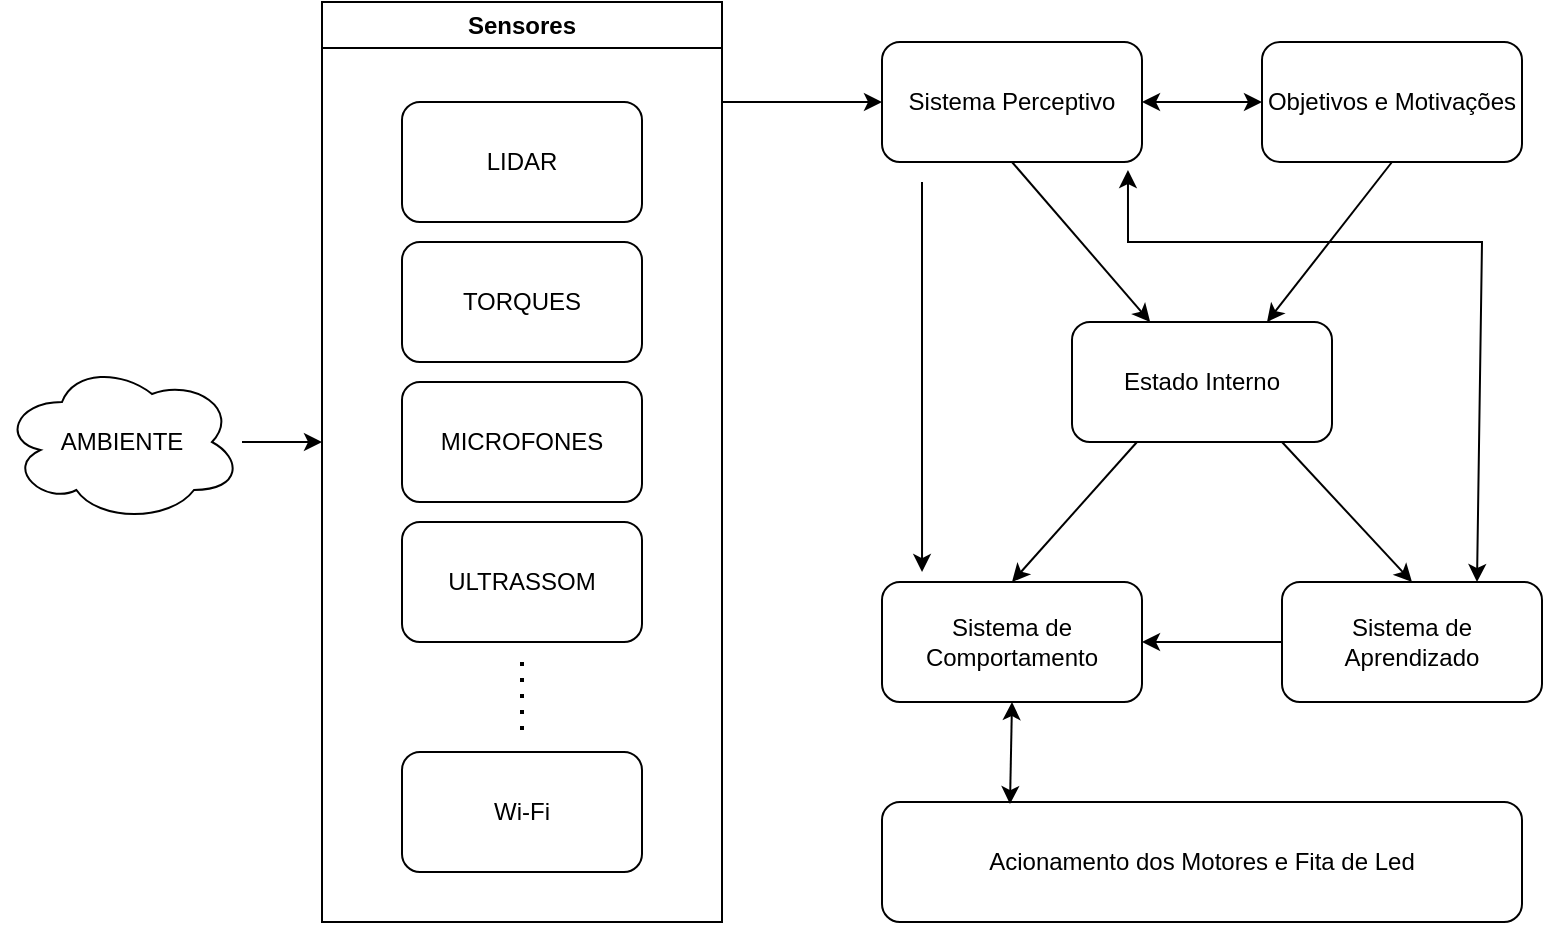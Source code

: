 <mxfile version="20.7.4" type="device"><diagram id="p2LZQytoz2YNKhlYwF4L" name="Página-1"><mxGraphModel dx="1370" dy="875" grid="1" gridSize="10" guides="1" tooltips="1" connect="1" arrows="1" fold="1" page="1" pageScale="1" pageWidth="827" pageHeight="1169" math="0" shadow="0"><root><mxCell id="0"/><mxCell id="1" parent="0"/><mxCell id="PbG2_B82AUFbUnOQCOHS-17" style="edgeStyle=orthogonalEdgeStyle;rounded=0;orthogonalLoop=1;jettySize=auto;html=1;" edge="1" parent="1" source="PbG2_B82AUFbUnOQCOHS-1"><mxGeometry relative="1" as="geometry"><mxPoint x="160" y="440" as="targetPoint"/></mxGeometry></mxCell><mxCell id="PbG2_B82AUFbUnOQCOHS-1" value="AMBIENTE" style="ellipse;shape=cloud;whiteSpace=wrap;html=1;" vertex="1" parent="1"><mxGeometry y="400" width="120" height="80" as="geometry"/></mxCell><mxCell id="PbG2_B82AUFbUnOQCOHS-8" value="Sensores" style="swimlane;whiteSpace=wrap;html=1;" vertex="1" parent="1"><mxGeometry x="160" y="220" width="200" height="460" as="geometry"/></mxCell><mxCell id="PbG2_B82AUFbUnOQCOHS-2" value="LIDAR" style="rounded=1;whiteSpace=wrap;html=1;" vertex="1" parent="PbG2_B82AUFbUnOQCOHS-8"><mxGeometry x="40" y="50" width="120" height="60" as="geometry"/></mxCell><mxCell id="PbG2_B82AUFbUnOQCOHS-3" value="TORQUES" style="rounded=1;whiteSpace=wrap;html=1;" vertex="1" parent="PbG2_B82AUFbUnOQCOHS-8"><mxGeometry x="40" y="120" width="120" height="60" as="geometry"/></mxCell><mxCell id="PbG2_B82AUFbUnOQCOHS-4" value="MICROFONES" style="rounded=1;whiteSpace=wrap;html=1;" vertex="1" parent="PbG2_B82AUFbUnOQCOHS-8"><mxGeometry x="40" y="190" width="120" height="60" as="geometry"/></mxCell><mxCell id="PbG2_B82AUFbUnOQCOHS-5" value="ULTRASSOM" style="rounded=1;whiteSpace=wrap;html=1;" vertex="1" parent="PbG2_B82AUFbUnOQCOHS-8"><mxGeometry x="40" y="260" width="120" height="60" as="geometry"/></mxCell><mxCell id="PbG2_B82AUFbUnOQCOHS-6" value="" style="endArrow=none;dashed=1;html=1;dashPattern=1 3;strokeWidth=2;rounded=0;" edge="1" parent="PbG2_B82AUFbUnOQCOHS-8"><mxGeometry width="50" height="50" relative="1" as="geometry"><mxPoint x="100" y="330" as="sourcePoint"/><mxPoint x="100" y="370" as="targetPoint"/></mxGeometry></mxCell><mxCell id="PbG2_B82AUFbUnOQCOHS-7" value="Wi-Fi" style="rounded=1;whiteSpace=wrap;html=1;" vertex="1" parent="PbG2_B82AUFbUnOQCOHS-8"><mxGeometry x="40" y="375" width="120" height="60" as="geometry"/></mxCell><mxCell id="PbG2_B82AUFbUnOQCOHS-11" value="Estado Interno" style="rounded=1;whiteSpace=wrap;html=1;" vertex="1" parent="1"><mxGeometry x="535" y="380" width="130" height="60" as="geometry"/></mxCell><mxCell id="PbG2_B82AUFbUnOQCOHS-13" value="Sistema de Comportamento" style="rounded=1;whiteSpace=wrap;html=1;" vertex="1" parent="1"><mxGeometry x="440" y="510" width="130" height="60" as="geometry"/></mxCell><mxCell id="PbG2_B82AUFbUnOQCOHS-14" value="Sistema de Aprendizado" style="rounded=1;whiteSpace=wrap;html=1;" vertex="1" parent="1"><mxGeometry x="640" y="510" width="130" height="60" as="geometry"/></mxCell><mxCell id="PbG2_B82AUFbUnOQCOHS-18" value="" style="endArrow=classic;html=1;rounded=0;exitX=0;exitY=0.5;exitDx=0;exitDy=0;entryX=1;entryY=0.5;entryDx=0;entryDy=0;" edge="1" parent="1" source="PbG2_B82AUFbUnOQCOHS-14" target="PbG2_B82AUFbUnOQCOHS-13"><mxGeometry width="50" height="50" relative="1" as="geometry"><mxPoint x="390" y="450" as="sourcePoint"/><mxPoint x="440" y="400" as="targetPoint"/></mxGeometry></mxCell><mxCell id="PbG2_B82AUFbUnOQCOHS-20" value="" style="endArrow=classic;html=1;rounded=0;exitX=0.25;exitY=1;exitDx=0;exitDy=0;entryX=0.5;entryY=0;entryDx=0;entryDy=0;" edge="1" parent="1" source="PbG2_B82AUFbUnOQCOHS-11" target="PbG2_B82AUFbUnOQCOHS-13"><mxGeometry width="50" height="50" relative="1" as="geometry"><mxPoint x="390" y="450" as="sourcePoint"/><mxPoint x="420" y="660" as="targetPoint"/></mxGeometry></mxCell><mxCell id="PbG2_B82AUFbUnOQCOHS-21" value="" style="endArrow=classic;html=1;rounded=0;entryX=0.5;entryY=0;entryDx=0;entryDy=0;" edge="1" parent="1" target="PbG2_B82AUFbUnOQCOHS-14"><mxGeometry width="50" height="50" relative="1" as="geometry"><mxPoint x="640" y="440" as="sourcePoint"/><mxPoint x="566.5" y="480" as="targetPoint"/></mxGeometry></mxCell><mxCell id="PbG2_B82AUFbUnOQCOHS-23" value="Acionamento dos Motores e Fita de Led" style="rounded=1;whiteSpace=wrap;html=1;" vertex="1" parent="1"><mxGeometry x="440" y="620" width="320" height="60" as="geometry"/></mxCell><mxCell id="PbG2_B82AUFbUnOQCOHS-24" value="" style="endArrow=classic;startArrow=classic;html=1;rounded=0;entryX=0.5;entryY=1;entryDx=0;entryDy=0;exitX=0.2;exitY=0.017;exitDx=0;exitDy=0;exitPerimeter=0;" edge="1" parent="1" source="PbG2_B82AUFbUnOQCOHS-23" target="PbG2_B82AUFbUnOQCOHS-13"><mxGeometry width="50" height="50" relative="1" as="geometry"><mxPoint x="723.96" y="481.98" as="sourcePoint"/><mxPoint x="723.84" y="330" as="targetPoint"/></mxGeometry></mxCell><mxCell id="PbG2_B82AUFbUnOQCOHS-25" value="Sistema Perceptivo" style="rounded=1;whiteSpace=wrap;html=1;" vertex="1" parent="1"><mxGeometry x="440" y="240" width="130" height="60" as="geometry"/></mxCell><mxCell id="PbG2_B82AUFbUnOQCOHS-26" value="Objetivos e Motivações" style="rounded=1;whiteSpace=wrap;html=1;" vertex="1" parent="1"><mxGeometry x="630" y="240" width="130" height="60" as="geometry"/></mxCell><mxCell id="PbG2_B82AUFbUnOQCOHS-27" style="rounded=0;orthogonalLoop=1;jettySize=auto;html=1;entryX=0;entryY=0.5;entryDx=0;entryDy=0;" edge="1" parent="1" target="PbG2_B82AUFbUnOQCOHS-25"><mxGeometry relative="1" as="geometry"><mxPoint x="170" y="450" as="targetPoint"/><mxPoint x="360" y="270" as="sourcePoint"/></mxGeometry></mxCell><mxCell id="PbG2_B82AUFbUnOQCOHS-28" value="" style="endArrow=classic;startArrow=classic;html=1;rounded=0;entryX=0;entryY=0.5;entryDx=0;entryDy=0;exitX=1;exitY=0.5;exitDx=0;exitDy=0;" edge="1" parent="1" source="PbG2_B82AUFbUnOQCOHS-25" target="PbG2_B82AUFbUnOQCOHS-26"><mxGeometry width="50" height="50" relative="1" as="geometry"><mxPoint x="390" y="480" as="sourcePoint"/><mxPoint x="440" y="430" as="targetPoint"/></mxGeometry></mxCell><mxCell id="PbG2_B82AUFbUnOQCOHS-29" value="" style="endArrow=classic;html=1;rounded=0;" edge="1" parent="1" target="PbG2_B82AUFbUnOQCOHS-11"><mxGeometry width="50" height="50" relative="1" as="geometry"><mxPoint x="505" y="300" as="sourcePoint"/><mxPoint x="440" y="370" as="targetPoint"/></mxGeometry></mxCell><mxCell id="PbG2_B82AUFbUnOQCOHS-30" value="" style="endArrow=classic;html=1;rounded=0;exitX=0.5;exitY=1;exitDx=0;exitDy=0;entryX=0.75;entryY=0;entryDx=0;entryDy=0;" edge="1" parent="1" source="PbG2_B82AUFbUnOQCOHS-26" target="PbG2_B82AUFbUnOQCOHS-11"><mxGeometry width="50" height="50" relative="1" as="geometry"><mxPoint x="515" y="310" as="sourcePoint"/><mxPoint x="581.667" y="370" as="targetPoint"/></mxGeometry></mxCell><mxCell id="PbG2_B82AUFbUnOQCOHS-32" value="" style="endArrow=classic;html=1;rounded=0;entryX=0.154;entryY=-0.083;entryDx=0;entryDy=0;entryPerimeter=0;" edge="1" parent="1" target="PbG2_B82AUFbUnOQCOHS-13"><mxGeometry width="50" height="50" relative="1" as="geometry"><mxPoint x="460" y="310" as="sourcePoint"/><mxPoint x="440" y="430" as="targetPoint"/></mxGeometry></mxCell><mxCell id="PbG2_B82AUFbUnOQCOHS-33" value="" style="endArrow=classic;startArrow=classic;html=1;rounded=0;entryX=0.946;entryY=1.067;entryDx=0;entryDy=0;entryPerimeter=0;exitX=0.75;exitY=0;exitDx=0;exitDy=0;" edge="1" parent="1" source="PbG2_B82AUFbUnOQCOHS-14" target="PbG2_B82AUFbUnOQCOHS-25"><mxGeometry width="50" height="50" relative="1" as="geometry"><mxPoint x="740" y="500" as="sourcePoint"/><mxPoint x="440" y="430" as="targetPoint"/><Array as="points"><mxPoint x="740" y="340"/><mxPoint x="563" y="340"/></Array></mxGeometry></mxCell></root></mxGraphModel></diagram></mxfile>